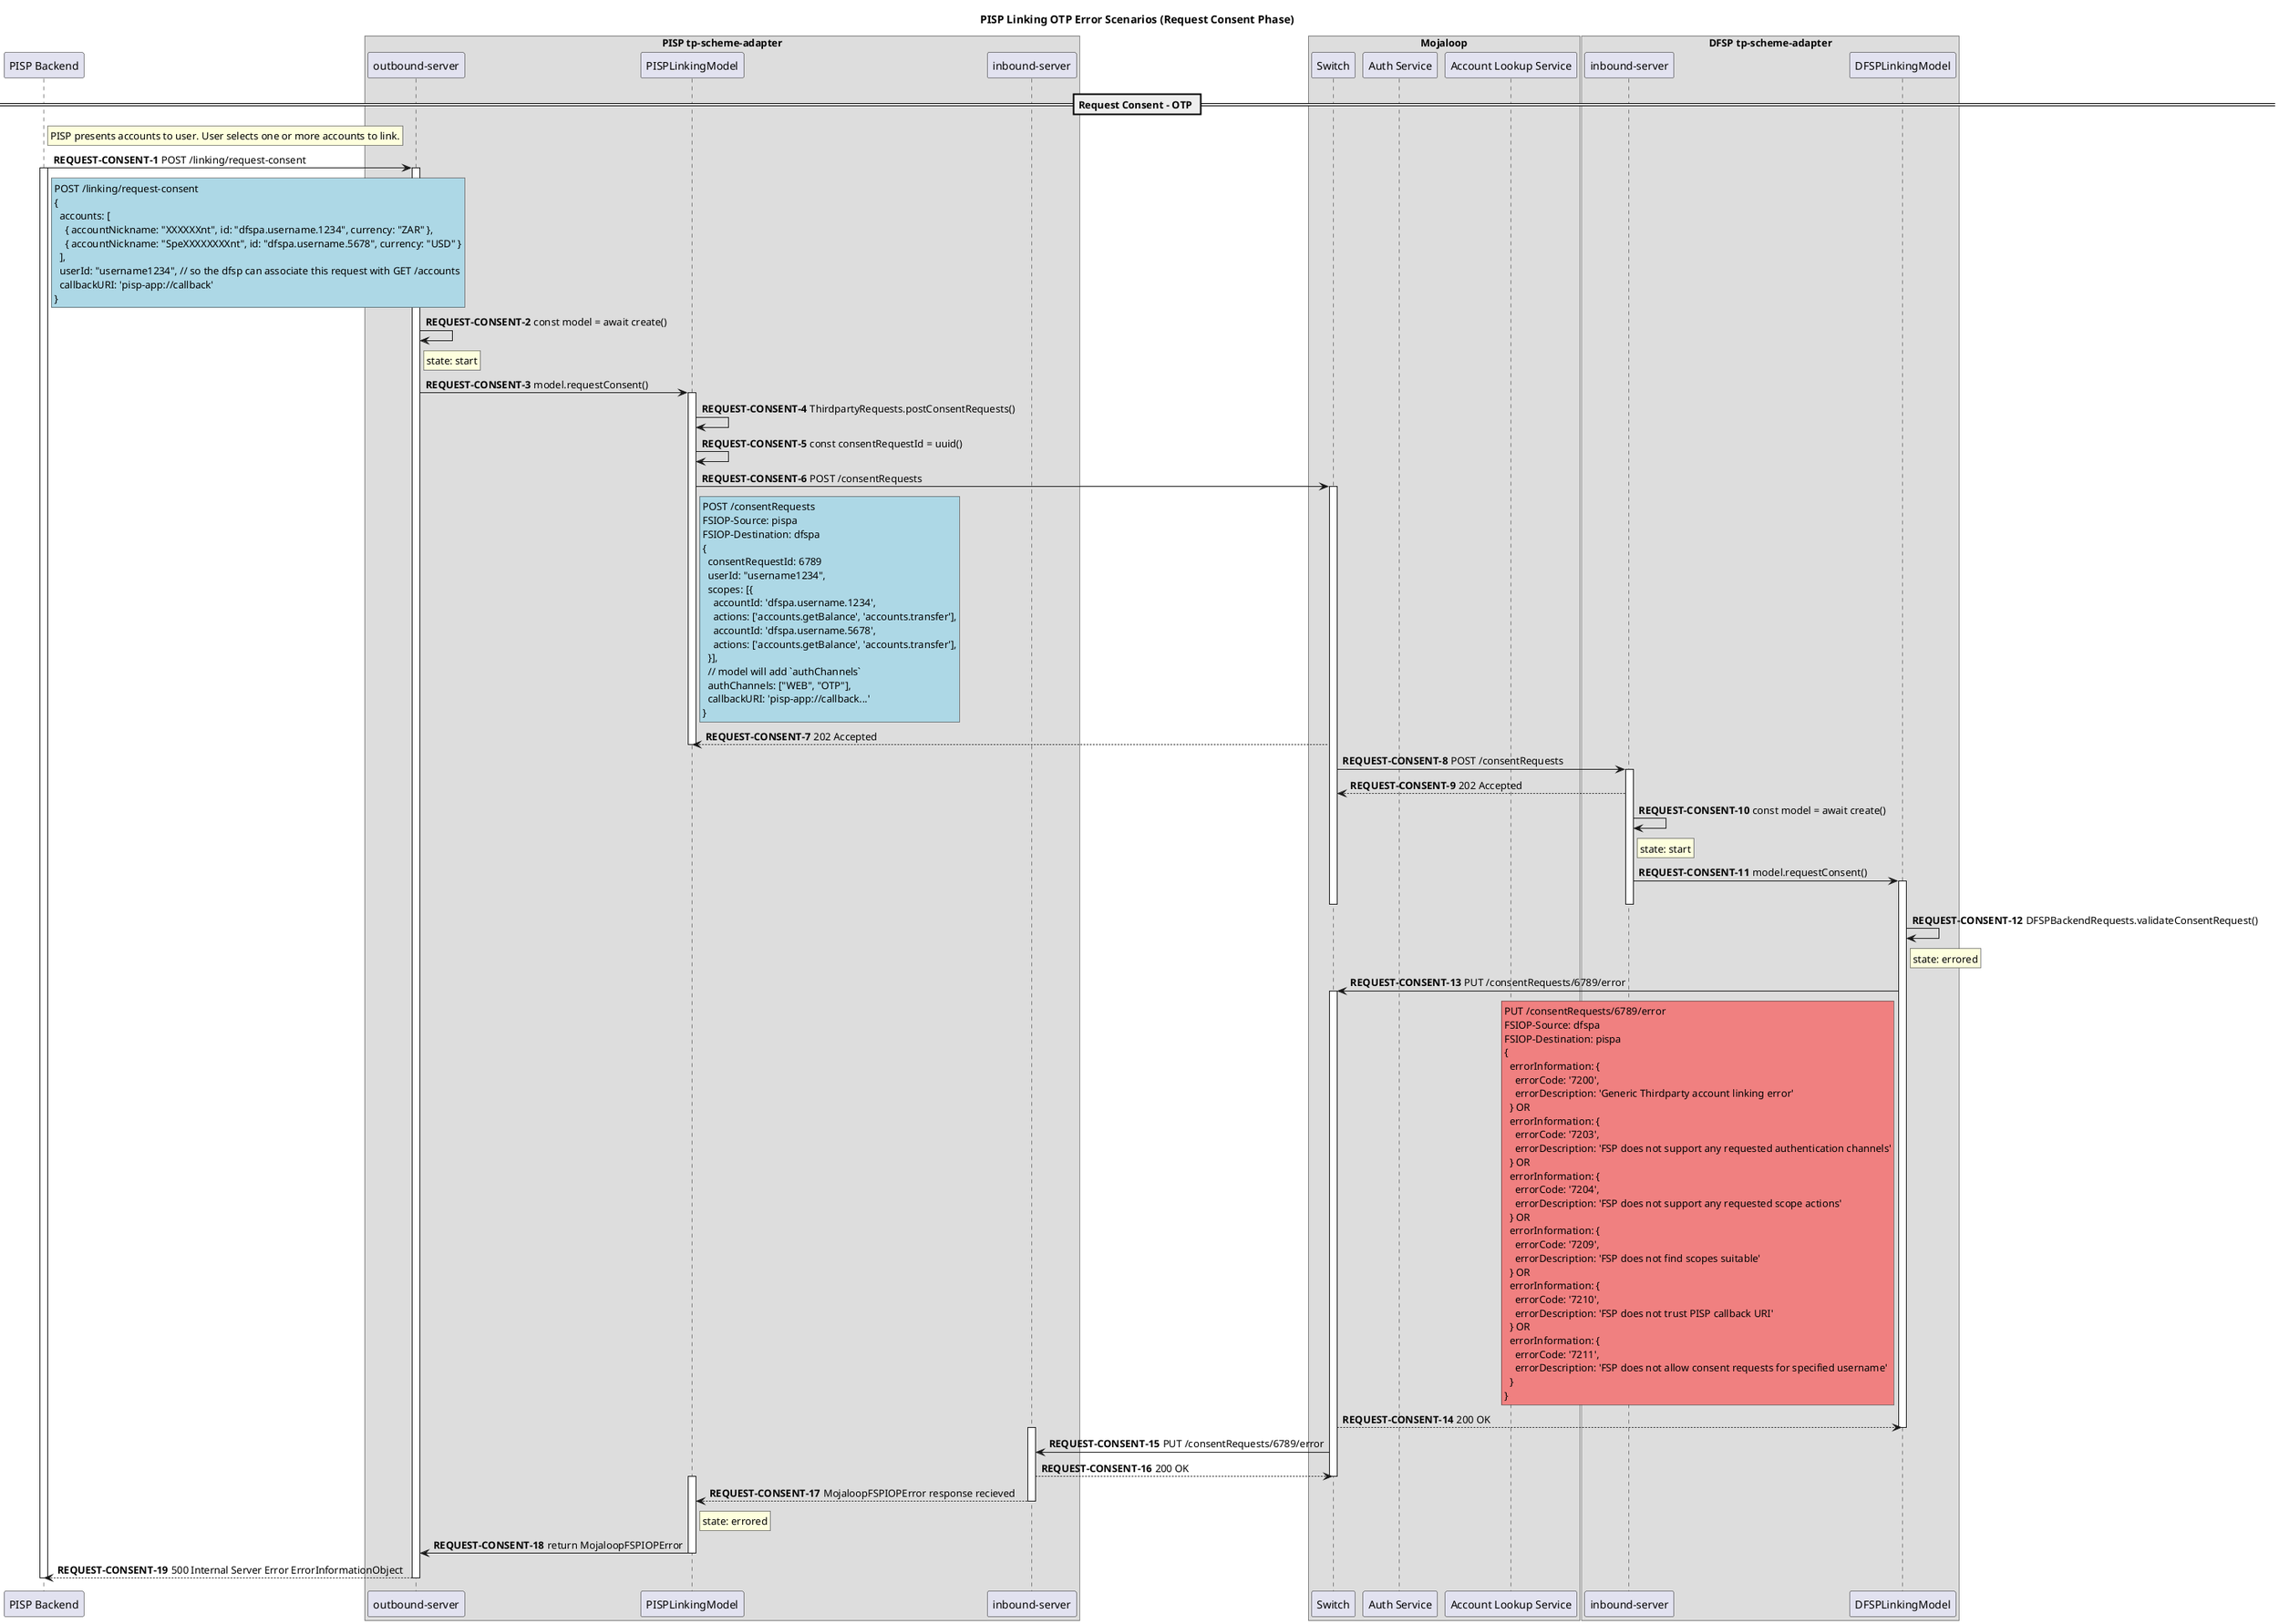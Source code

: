 @startuml

title PISP Linking OTP Error Scenarios (Request Consent Phase)

participant "PISP Backend" as PISP
box "PISP tp-scheme-adapter"
  participant "outbound-server" as PISP_TP_OUT
  participant "PISPLinkingModel" as PISP_LM
  participant "inbound-server" as PISP_TP_IN
end box
box "Mojaloop"
    participant Switch
    participant "Auth Service" as AUTH
    participant "Account Lookup Service" as ALS
end box
box "DFSP tp-scheme-adapter"
  participant "inbound-server" as DFSP_TP_IN
  participant "DFSPLinkingModel" as DFSP_LM
end box

== Request Consent - OTP ==
autonumber 1 "<b>REQUEST-CONSENT-#</b>"
rnote right of PISP
PISP presents accounts to user. User selects one or more accounts to link.
end note
PISP -> PISP_TP_OUT: POST /linking/request-consent
rnote right of PISP #LightBlue
POST /linking/request-consent
{
  accounts: [
    { accountNickname: "XXXXXXnt", id: "dfspa.username.1234", currency: "ZAR" },
    { accountNickname: "SpeXXXXXXXXnt", id: "dfspa.username.5678", currency: "USD" }
  ],
  userId: "username1234", // so the dfsp can associate this request with GET /accounts
  callbackURI: 'pisp-app://callback'
}
end note

activate PISP
activate PISP_TP_OUT

PISP_TP_OUT -> PISP_TP_OUT: const model = await create()
rnote right of PISP_TP_OUT: state: start
PISP_TP_OUT -> PISP_LM: model.requestConsent()

activate PISP_LM

PISP_LM -> PISP_LM: ThirdpartyRequests.postConsentRequests()
PISP_LM -> PISP_LM: const consentRequestId = uuid()
PISP_LM -> Switch: POST /consentRequests
rnote right of PISP_LM #LightBlue
POST /consentRequests
FSIOP-Source: pispa
FSIOP-Destination: dfspa
{
  consentRequestId: 6789
  userId: "username1234",
  scopes: [{
    accountId: 'dfspa.username.1234',
    actions: ['accounts.getBalance', 'accounts.transfer'],
    accountId: 'dfspa.username.5678',
    actions: ['accounts.getBalance', 'accounts.transfer'],
  }],
  // model will add `authChannels`
  authChannels: ["WEB", "OTP"],
  callbackURI: 'pisp-app://callback...'
}
end note

activate Switch
Switch --> PISP_LM: 202 Accepted
deactivate PISP_LM
Switch -> DFSP_TP_IN: POST /consentRequests
activate DFSP_TP_IN
DFSP_TP_IN --> Switch: 202 Accepted
DFSP_TP_IN -> DFSP_TP_IN: const model = await create()
rnote right of DFSP_TP_IN: state: start
DFSP_TP_IN -> DFSP_LM: model.requestConsent()
activate DFSP_LM
deactivate Switch
deactivate DFSP_TP_IN
DFSP_LM -> DFSP_LM: DFSPBackendRequests.validateConsentRequest()
rnote right of DFSP_LM: state: errored
DFSP_LM -> Switch: PUT /consentRequests/6789/error
activate Switch

rnote left of DFSP_LM #LightCoral
PUT /consentRequests/6789/error
FSIOP-Source: dfspa
FSIOP-Destination: pispa
{
  errorInformation: {
    errorCode: '7200',
    errorDescription: 'Generic Thirdparty account linking error'
  } OR
  errorInformation: {
    errorCode: '7203',
    errorDescription: 'FSP does not support any requested authentication channels'
  } OR
  errorInformation: {
    errorCode: '7204',
    errorDescription: 'FSP does not support any requested scope actions'
  } OR
  errorInformation: {
    errorCode: '7209',
    errorDescription: 'FSP does not find scopes suitable'
  } OR
  errorInformation: {
    errorCode: '7210',
    errorDescription: 'FSP does not trust PISP callback URI'
  } OR
  errorInformation: {
    errorCode: '7211',
    errorDescription: 'FSP does not allow consent requests for specified username'
  }
}
end note
Switch --> DFSP_LM: 200 OK
deactivate DFSP_LM
activate PISP_TP_IN
deactivate DFSP_LM
Switch ->  PISP_TP_IN: PUT /consentRequests/6789/error
PISP_TP_IN --> Switch: 200 OK
deactivate Switch
activate PISP_LM
PISP_TP_IN --> PISP_LM: MojaloopFSPIOPError response recieved
rnote right of PISP_LM: state: errored
deactivate PISP_TP_IN
PISP_LM -> PISP_TP_OUT: return MojaloopFSPIOPError
deactivate PISP_LM
PISP_TP_OUT --> PISP: 500 Internal Server Error ErrorInformationObject
deactivate PISP_TP_OUT
deactivate PISP

@enduml

